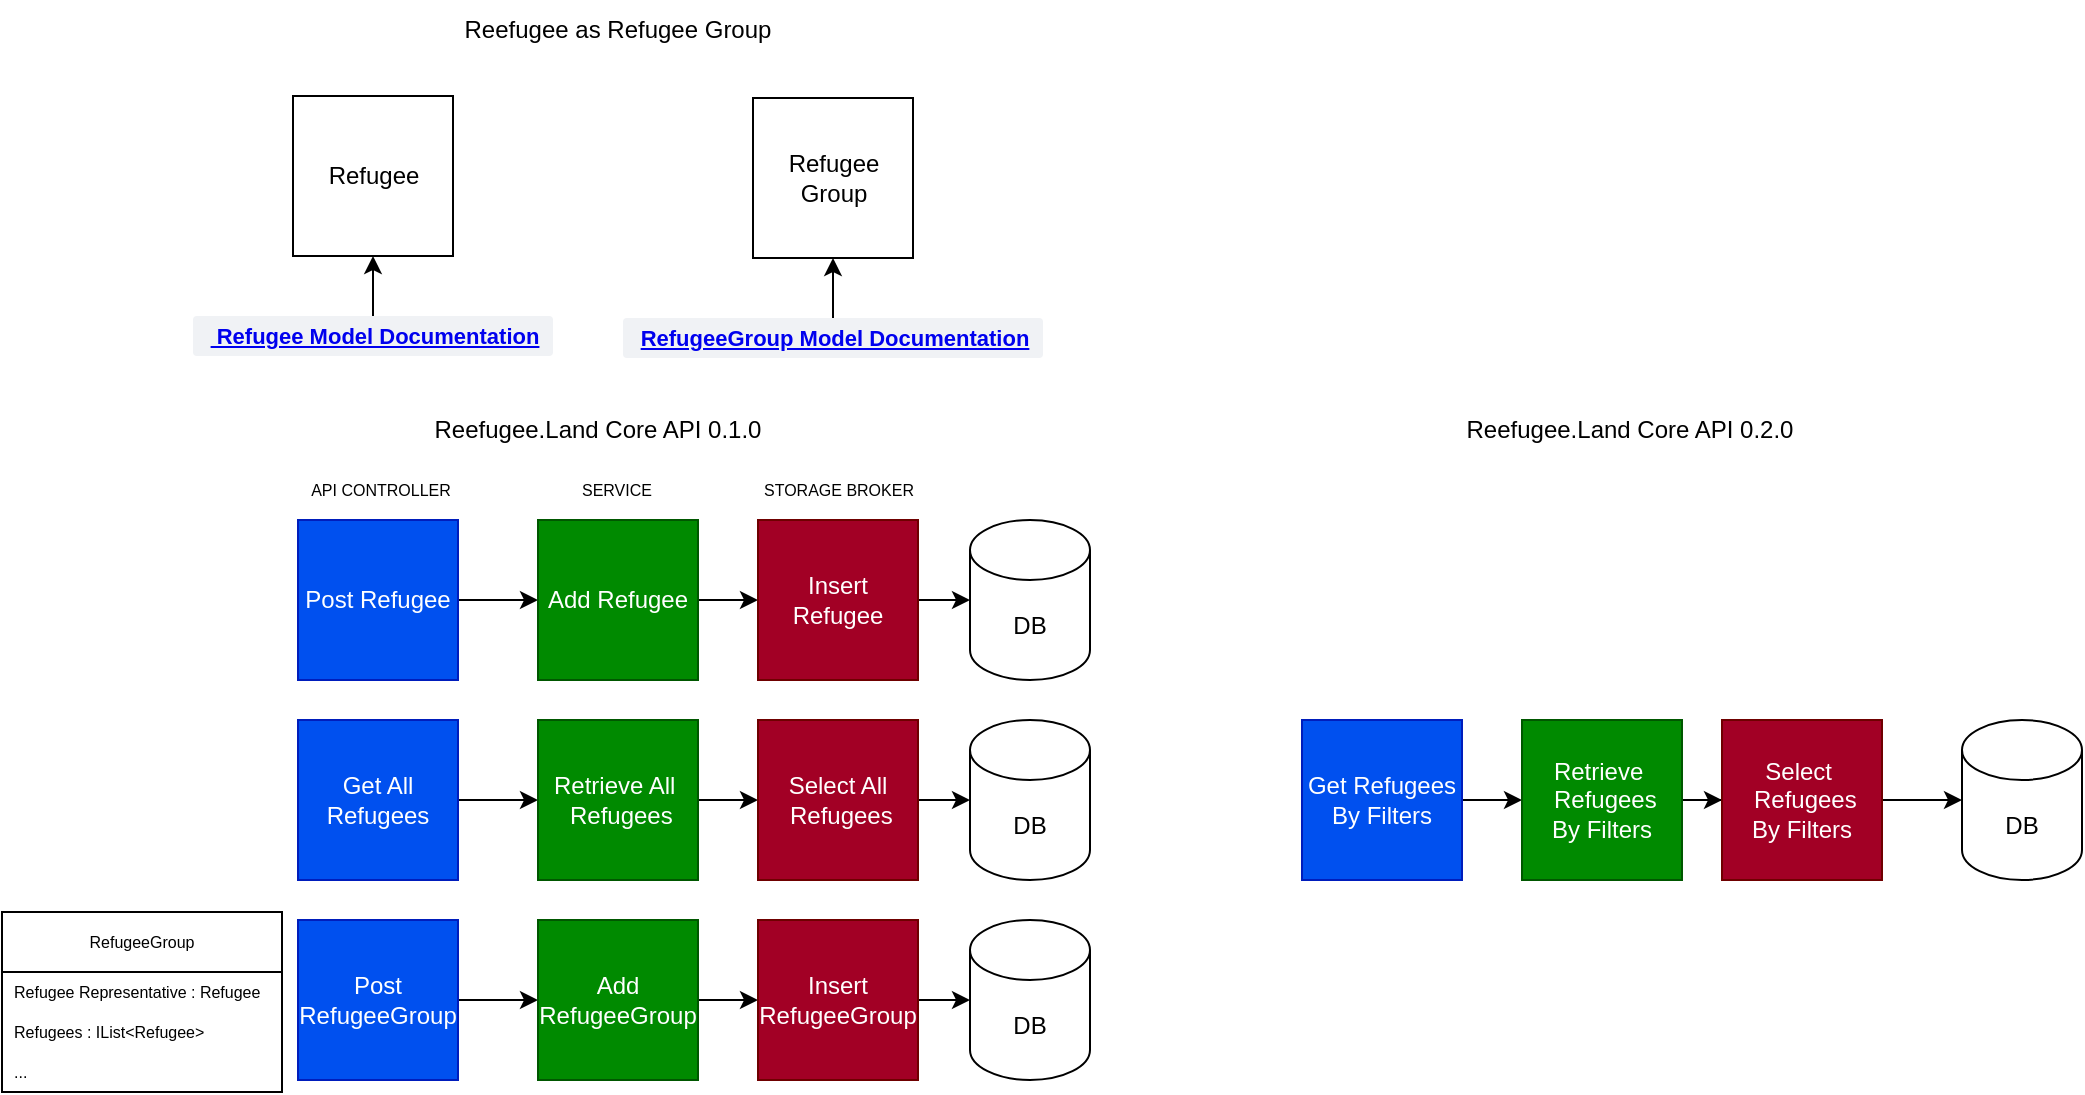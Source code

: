 <mxfile version="18.0.1" type="device"><diagram id="tHQKq02HJAYgRBPlxyLf" name="Refugee as Refugee Group"><mxGraphModel dx="1138" dy="686" grid="1" gridSize="10" guides="1" tooltips="1" connect="1" arrows="1" fold="1" page="1" pageScale="1" pageWidth="1100" pageHeight="850" math="0" shadow="0"><root><mxCell id="0"/><mxCell id="1" parent="0"/><mxCell id="3HXEWmv3_s9vrwZp9eai-3" value="Refugee Group" style="whiteSpace=wrap;html=1;aspect=fixed;" vertex="1" parent="1"><mxGeometry x="425.5" y="69" width="80" height="80" as="geometry"/></mxCell><mxCell id="3HXEWmv3_s9vrwZp9eai-11" value="Reefugee as Refugee Group" style="text;html=1;strokeColor=none;fillColor=none;align=center;verticalAlign=middle;whiteSpace=wrap;rounded=0;" vertex="1" parent="1"><mxGeometry x="273" y="20" width="170" height="30" as="geometry"/></mxCell><mxCell id="3HXEWmv3_s9vrwZp9eai-13" value="Refugee" style="whiteSpace=wrap;html=1;aspect=fixed;" vertex="1" parent="1"><mxGeometry x="195.5" y="68" width="80" height="80" as="geometry"/></mxCell><mxCell id="3HXEWmv3_s9vrwZp9eai-29" style="edgeStyle=orthogonalEdgeStyle;rounded=0;orthogonalLoop=1;jettySize=auto;html=1;" edge="1" parent="1" source="3HXEWmv3_s9vrwZp9eai-27" target="3HXEWmv3_s9vrwZp9eai-13"><mxGeometry relative="1" as="geometry"/></mxCell><mxCell id="3HXEWmv3_s9vrwZp9eai-27" value="&lt;a href=&quot;https://docs.refugee.land/docs/refugeeland.core/models/refugee&quot;&gt;&amp;nbsp;Refugee Model Documentation&lt;/a&gt;" style="dashed=0;html=1;fillColor=#F0F2F5;strokeColor=none;align=center;rounded=1;arcSize=10;fontColor=#3384FF;fontStyle=1;fontSize=11;shadow=0" vertex="1" parent="1"><mxGeometry x="145.5" y="178" width="180" height="20" as="geometry"/></mxCell><mxCell id="3HXEWmv3_s9vrwZp9eai-31" style="edgeStyle=orthogonalEdgeStyle;rounded=0;orthogonalLoop=1;jettySize=auto;html=1;" edge="1" parent="1" source="3HXEWmv3_s9vrwZp9eai-30" target="3HXEWmv3_s9vrwZp9eai-3"><mxGeometry relative="1" as="geometry"/></mxCell><mxCell id="3HXEWmv3_s9vrwZp9eai-30" value="&lt;a href=&quot;https://docs.refugee.land/docs/refugeeland.core/models/refugeegroup&quot;&gt;RefugeeGroup Model Documentation&lt;/a&gt;" style="dashed=0;html=1;fillColor=#F0F2F5;strokeColor=none;align=center;rounded=1;arcSize=10;fontColor=#3384FF;fontStyle=1;fontSize=11;shadow=0" vertex="1" parent="1"><mxGeometry x="360.5" y="179" width="210" height="20" as="geometry"/></mxCell><mxCell id="3HXEWmv3_s9vrwZp9eai-83" style="edgeStyle=orthogonalEdgeStyle;rounded=0;orthogonalLoop=1;jettySize=auto;html=1;entryX=0;entryY=0.5;entryDx=0;entryDy=0;fontSize=8;" edge="1" parent="1" source="3HXEWmv3_s9vrwZp9eai-33" target="3HXEWmv3_s9vrwZp9eai-34"><mxGeometry relative="1" as="geometry"/></mxCell><mxCell id="3HXEWmv3_s9vrwZp9eai-33" value="Post Refugee" style="whiteSpace=wrap;html=1;aspect=fixed;fillColor=#0050ef;fontColor=#ffffff;strokeColor=#001DBC;" vertex="1" parent="1"><mxGeometry x="198" y="280" width="80" height="80" as="geometry"/></mxCell><mxCell id="3HXEWmv3_s9vrwZp9eai-85" style="edgeStyle=orthogonalEdgeStyle;rounded=0;orthogonalLoop=1;jettySize=auto;html=1;entryX=0;entryY=0.5;entryDx=0;entryDy=0;fontSize=8;" edge="1" parent="1" source="3HXEWmv3_s9vrwZp9eai-34" target="3HXEWmv3_s9vrwZp9eai-35"><mxGeometry relative="1" as="geometry"/></mxCell><mxCell id="3HXEWmv3_s9vrwZp9eai-34" value="Add Refugee" style="whiteSpace=wrap;html=1;aspect=fixed;fillColor=#008a00;fontColor=#ffffff;strokeColor=#005700;" vertex="1" parent="1"><mxGeometry x="318" y="280" width="80" height="80" as="geometry"/></mxCell><mxCell id="3HXEWmv3_s9vrwZp9eai-94" style="edgeStyle=orthogonalEdgeStyle;rounded=0;orthogonalLoop=1;jettySize=auto;html=1;fontSize=8;" edge="1" parent="1" source="3HXEWmv3_s9vrwZp9eai-35" target="3HXEWmv3_s9vrwZp9eai-89"><mxGeometry relative="1" as="geometry"/></mxCell><mxCell id="3HXEWmv3_s9vrwZp9eai-35" value="Insert Refugee" style="whiteSpace=wrap;html=1;aspect=fixed;fillColor=#a20025;fontColor=#ffffff;strokeColor=#6F0000;" vertex="1" parent="1"><mxGeometry x="428" y="280" width="80" height="80" as="geometry"/></mxCell><mxCell id="3HXEWmv3_s9vrwZp9eai-79" style="edgeStyle=orthogonalEdgeStyle;rounded=0;orthogonalLoop=1;jettySize=auto;html=1;fontSize=8;" edge="1" parent="1" source="3HXEWmv3_s9vrwZp9eai-36" target="3HXEWmv3_s9vrwZp9eai-37"><mxGeometry relative="1" as="geometry"/></mxCell><mxCell id="3HXEWmv3_s9vrwZp9eai-36" value="Post RefugeeGroup" style="whiteSpace=wrap;html=1;aspect=fixed;fillColor=#0050ef;fontColor=#ffffff;strokeColor=#001DBC;" vertex="1" parent="1"><mxGeometry x="198" y="480" width="80" height="80" as="geometry"/></mxCell><mxCell id="3HXEWmv3_s9vrwZp9eai-80" style="edgeStyle=orthogonalEdgeStyle;rounded=0;orthogonalLoop=1;jettySize=auto;html=1;fontSize=8;" edge="1" parent="1" source="3HXEWmv3_s9vrwZp9eai-37" target="3HXEWmv3_s9vrwZp9eai-38"><mxGeometry relative="1" as="geometry"/></mxCell><mxCell id="3HXEWmv3_s9vrwZp9eai-37" value="Add RefugeeGroup" style="whiteSpace=wrap;html=1;aspect=fixed;fillColor=#008a00;fontColor=#ffffff;strokeColor=#005700;" vertex="1" parent="1"><mxGeometry x="318" y="480" width="80" height="80" as="geometry"/></mxCell><mxCell id="3HXEWmv3_s9vrwZp9eai-98" style="edgeStyle=orthogonalEdgeStyle;rounded=0;orthogonalLoop=1;jettySize=auto;html=1;fontSize=8;" edge="1" parent="1" source="3HXEWmv3_s9vrwZp9eai-38" target="3HXEWmv3_s9vrwZp9eai-91"><mxGeometry relative="1" as="geometry"/></mxCell><mxCell id="3HXEWmv3_s9vrwZp9eai-38" value="Insert RefugeeGroup" style="whiteSpace=wrap;html=1;aspect=fixed;fillColor=#a20025;fontColor=#ffffff;strokeColor=#6F0000;" vertex="1" parent="1"><mxGeometry x="428" y="480" width="80" height="80" as="geometry"/></mxCell><mxCell id="3HXEWmv3_s9vrwZp9eai-81" style="edgeStyle=orthogonalEdgeStyle;rounded=0;orthogonalLoop=1;jettySize=auto;html=1;fontSize=8;" edge="1" parent="1" source="3HXEWmv3_s9vrwZp9eai-42" target="3HXEWmv3_s9vrwZp9eai-43"><mxGeometry relative="1" as="geometry"/></mxCell><mxCell id="3HXEWmv3_s9vrwZp9eai-42" value="Get All Refugees" style="whiteSpace=wrap;html=1;aspect=fixed;fillColor=#0050ef;fontColor=#ffffff;strokeColor=#001DBC;" vertex="1" parent="1"><mxGeometry x="198" y="380" width="80" height="80" as="geometry"/></mxCell><mxCell id="3HXEWmv3_s9vrwZp9eai-82" style="edgeStyle=orthogonalEdgeStyle;rounded=0;orthogonalLoop=1;jettySize=auto;html=1;fontSize=8;" edge="1" parent="1" source="3HXEWmv3_s9vrwZp9eai-43" target="3HXEWmv3_s9vrwZp9eai-45"><mxGeometry relative="1" as="geometry"/></mxCell><mxCell id="3HXEWmv3_s9vrwZp9eai-43" value="Retrieve All&amp;nbsp;&lt;br&gt;&amp;nbsp;Refugees&lt;br&gt;" style="whiteSpace=wrap;html=1;aspect=fixed;fillColor=#008a00;fontColor=#ffffff;strokeColor=#005700;" vertex="1" parent="1"><mxGeometry x="318" y="380" width="80" height="80" as="geometry"/></mxCell><mxCell id="3HXEWmv3_s9vrwZp9eai-97" style="edgeStyle=orthogonalEdgeStyle;rounded=0;orthogonalLoop=1;jettySize=auto;html=1;entryX=0;entryY=0.5;entryDx=0;entryDy=0;entryPerimeter=0;fontSize=8;" edge="1" parent="1" source="3HXEWmv3_s9vrwZp9eai-45" target="3HXEWmv3_s9vrwZp9eai-90"><mxGeometry relative="1" as="geometry"/></mxCell><mxCell id="3HXEWmv3_s9vrwZp9eai-45" value="Select All&lt;br&gt;&amp;nbsp;Refugees&lt;br&gt;" style="whiteSpace=wrap;html=1;aspect=fixed;fillColor=#a20025;fontColor=#ffffff;strokeColor=#6F0000;" vertex="1" parent="1"><mxGeometry x="428" y="380" width="80" height="80" as="geometry"/></mxCell><mxCell id="3HXEWmv3_s9vrwZp9eai-77" style="edgeStyle=orthogonalEdgeStyle;rounded=0;orthogonalLoop=1;jettySize=auto;html=1;fontSize=8;" edge="1" parent="1" source="3HXEWmv3_s9vrwZp9eai-46" target="3HXEWmv3_s9vrwZp9eai-47"><mxGeometry relative="1" as="geometry"/></mxCell><mxCell id="3HXEWmv3_s9vrwZp9eai-46" value="Get Refugees&lt;br&gt;By Filters" style="whiteSpace=wrap;html=1;aspect=fixed;fillColor=#0050ef;fontColor=#ffffff;strokeColor=#001DBC;" vertex="1" parent="1"><mxGeometry x="700" y="380" width="80" height="80" as="geometry"/></mxCell><mxCell id="3HXEWmv3_s9vrwZp9eai-78" style="edgeStyle=orthogonalEdgeStyle;rounded=0;orthogonalLoop=1;jettySize=auto;html=1;entryX=0;entryY=0.5;entryDx=0;entryDy=0;fontSize=8;" edge="1" parent="1" source="3HXEWmv3_s9vrwZp9eai-47" target="3HXEWmv3_s9vrwZp9eai-48"><mxGeometry relative="1" as="geometry"/></mxCell><mxCell id="3HXEWmv3_s9vrwZp9eai-47" value="Retrieve&amp;nbsp;&lt;br&gt;&amp;nbsp;Refugees&lt;br&gt;By Filters" style="whiteSpace=wrap;html=1;aspect=fixed;fillColor=#008a00;fontColor=#ffffff;strokeColor=#005700;" vertex="1" parent="1"><mxGeometry x="810" y="380" width="80" height="80" as="geometry"/></mxCell><mxCell id="3HXEWmv3_s9vrwZp9eai-93" style="edgeStyle=orthogonalEdgeStyle;rounded=0;orthogonalLoop=1;jettySize=auto;html=1;fontSize=8;" edge="1" parent="1" source="3HXEWmv3_s9vrwZp9eai-48" target="3HXEWmv3_s9vrwZp9eai-92"><mxGeometry relative="1" as="geometry"/></mxCell><mxCell id="3HXEWmv3_s9vrwZp9eai-48" value="Select&amp;nbsp;&lt;br&gt;&amp;nbsp;Refugees&lt;br&gt;By Filters" style="whiteSpace=wrap;html=1;aspect=fixed;fillColor=#a20025;fontColor=#ffffff;strokeColor=#6F0000;" vertex="1" parent="1"><mxGeometry x="910" y="380" width="80" height="80" as="geometry"/></mxCell><mxCell id="3HXEWmv3_s9vrwZp9eai-56" value="RefugeeGroup" style="swimlane;fontStyle=0;childLayout=stackLayout;horizontal=1;startSize=30;horizontalStack=0;resizeParent=1;resizeParentMax=0;resizeLast=0;collapsible=1;marginBottom=0;fontSize=8;" vertex="1" parent="1"><mxGeometry x="50" y="476" width="140" height="90" as="geometry"><mxRectangle x="250" y="530" width="110" height="30" as="alternateBounds"/></mxGeometry></mxCell><mxCell id="3HXEWmv3_s9vrwZp9eai-57" value="Refugee Representative : Refugee" style="text;strokeColor=none;fillColor=none;align=left;verticalAlign=middle;spacingLeft=4;spacingRight=4;overflow=hidden;points=[[0,0.5],[1,0.5]];portConstraint=eastwest;rotatable=0;fontSize=8;" vertex="1" parent="3HXEWmv3_s9vrwZp9eai-56"><mxGeometry y="30" width="140" height="20" as="geometry"/></mxCell><mxCell id="3HXEWmv3_s9vrwZp9eai-58" value="Refugees : IList&lt;Refugee&gt;" style="text;strokeColor=none;fillColor=none;align=left;verticalAlign=middle;spacingLeft=4;spacingRight=4;overflow=hidden;points=[[0,0.5],[1,0.5]];portConstraint=eastwest;rotatable=0;fontSize=8;" vertex="1" parent="3HXEWmv3_s9vrwZp9eai-56"><mxGeometry y="50" width="140" height="20" as="geometry"/></mxCell><mxCell id="3HXEWmv3_s9vrwZp9eai-60" value="..." style="text;strokeColor=none;fillColor=none;align=left;verticalAlign=middle;spacingLeft=4;spacingRight=4;overflow=hidden;points=[[0,0.5],[1,0.5]];portConstraint=eastwest;rotatable=0;fontSize=8;" vertex="1" parent="3HXEWmv3_s9vrwZp9eai-56"><mxGeometry y="70" width="140" height="20" as="geometry"/></mxCell><mxCell id="3HXEWmv3_s9vrwZp9eai-61" value="Reefugee.Land Core API 0.2.0" style="text;html=1;strokeColor=none;fillColor=none;align=center;verticalAlign=middle;whiteSpace=wrap;rounded=0;" vertex="1" parent="1"><mxGeometry x="754" y="220" width="220" height="30" as="geometry"/></mxCell><mxCell id="3HXEWmv3_s9vrwZp9eai-62" value="Reefugee.Land Core API 0.1.0" style="text;html=1;strokeColor=none;fillColor=none;align=center;verticalAlign=middle;whiteSpace=wrap;rounded=0;" vertex="1" parent="1"><mxGeometry x="238" y="220" width="220" height="30" as="geometry"/></mxCell><mxCell id="3HXEWmv3_s9vrwZp9eai-86" value="API CONTROLLER" style="text;html=1;strokeColor=none;fillColor=none;align=center;verticalAlign=middle;whiteSpace=wrap;rounded=0;fontSize=8;" vertex="1" parent="1"><mxGeometry x="199.5" y="250" width="78.5" height="30" as="geometry"/></mxCell><mxCell id="3HXEWmv3_s9vrwZp9eai-87" value="SERVICE" style="text;html=1;strokeColor=none;fillColor=none;align=center;verticalAlign=middle;whiteSpace=wrap;rounded=0;fontSize=8;" vertex="1" parent="1"><mxGeometry x="318" y="250" width="78.5" height="30" as="geometry"/></mxCell><mxCell id="3HXEWmv3_s9vrwZp9eai-88" value="STORAGE BROKER" style="text;html=1;strokeColor=none;fillColor=none;align=center;verticalAlign=middle;whiteSpace=wrap;rounded=0;fontSize=8;" vertex="1" parent="1"><mxGeometry x="428.75" y="250" width="78.5" height="30" as="geometry"/></mxCell><mxCell id="3HXEWmv3_s9vrwZp9eai-89" value="DB" style="shape=cylinder3;whiteSpace=wrap;html=1;boundedLbl=1;backgroundOutline=1;size=15;" vertex="1" parent="1"><mxGeometry x="534" y="280" width="60" height="80" as="geometry"/></mxCell><mxCell id="3HXEWmv3_s9vrwZp9eai-90" value="DB" style="shape=cylinder3;whiteSpace=wrap;html=1;boundedLbl=1;backgroundOutline=1;size=15;" vertex="1" parent="1"><mxGeometry x="534" y="380" width="60" height="80" as="geometry"/></mxCell><mxCell id="3HXEWmv3_s9vrwZp9eai-91" value="DB" style="shape=cylinder3;whiteSpace=wrap;html=1;boundedLbl=1;backgroundOutline=1;size=15;" vertex="1" parent="1"><mxGeometry x="534" y="480" width="60" height="80" as="geometry"/></mxCell><mxCell id="3HXEWmv3_s9vrwZp9eai-92" value="DB" style="shape=cylinder3;whiteSpace=wrap;html=1;boundedLbl=1;backgroundOutline=1;size=15;" vertex="1" parent="1"><mxGeometry x="1030" y="380" width="60" height="80" as="geometry"/></mxCell></root></mxGraphModel></diagram></mxfile>